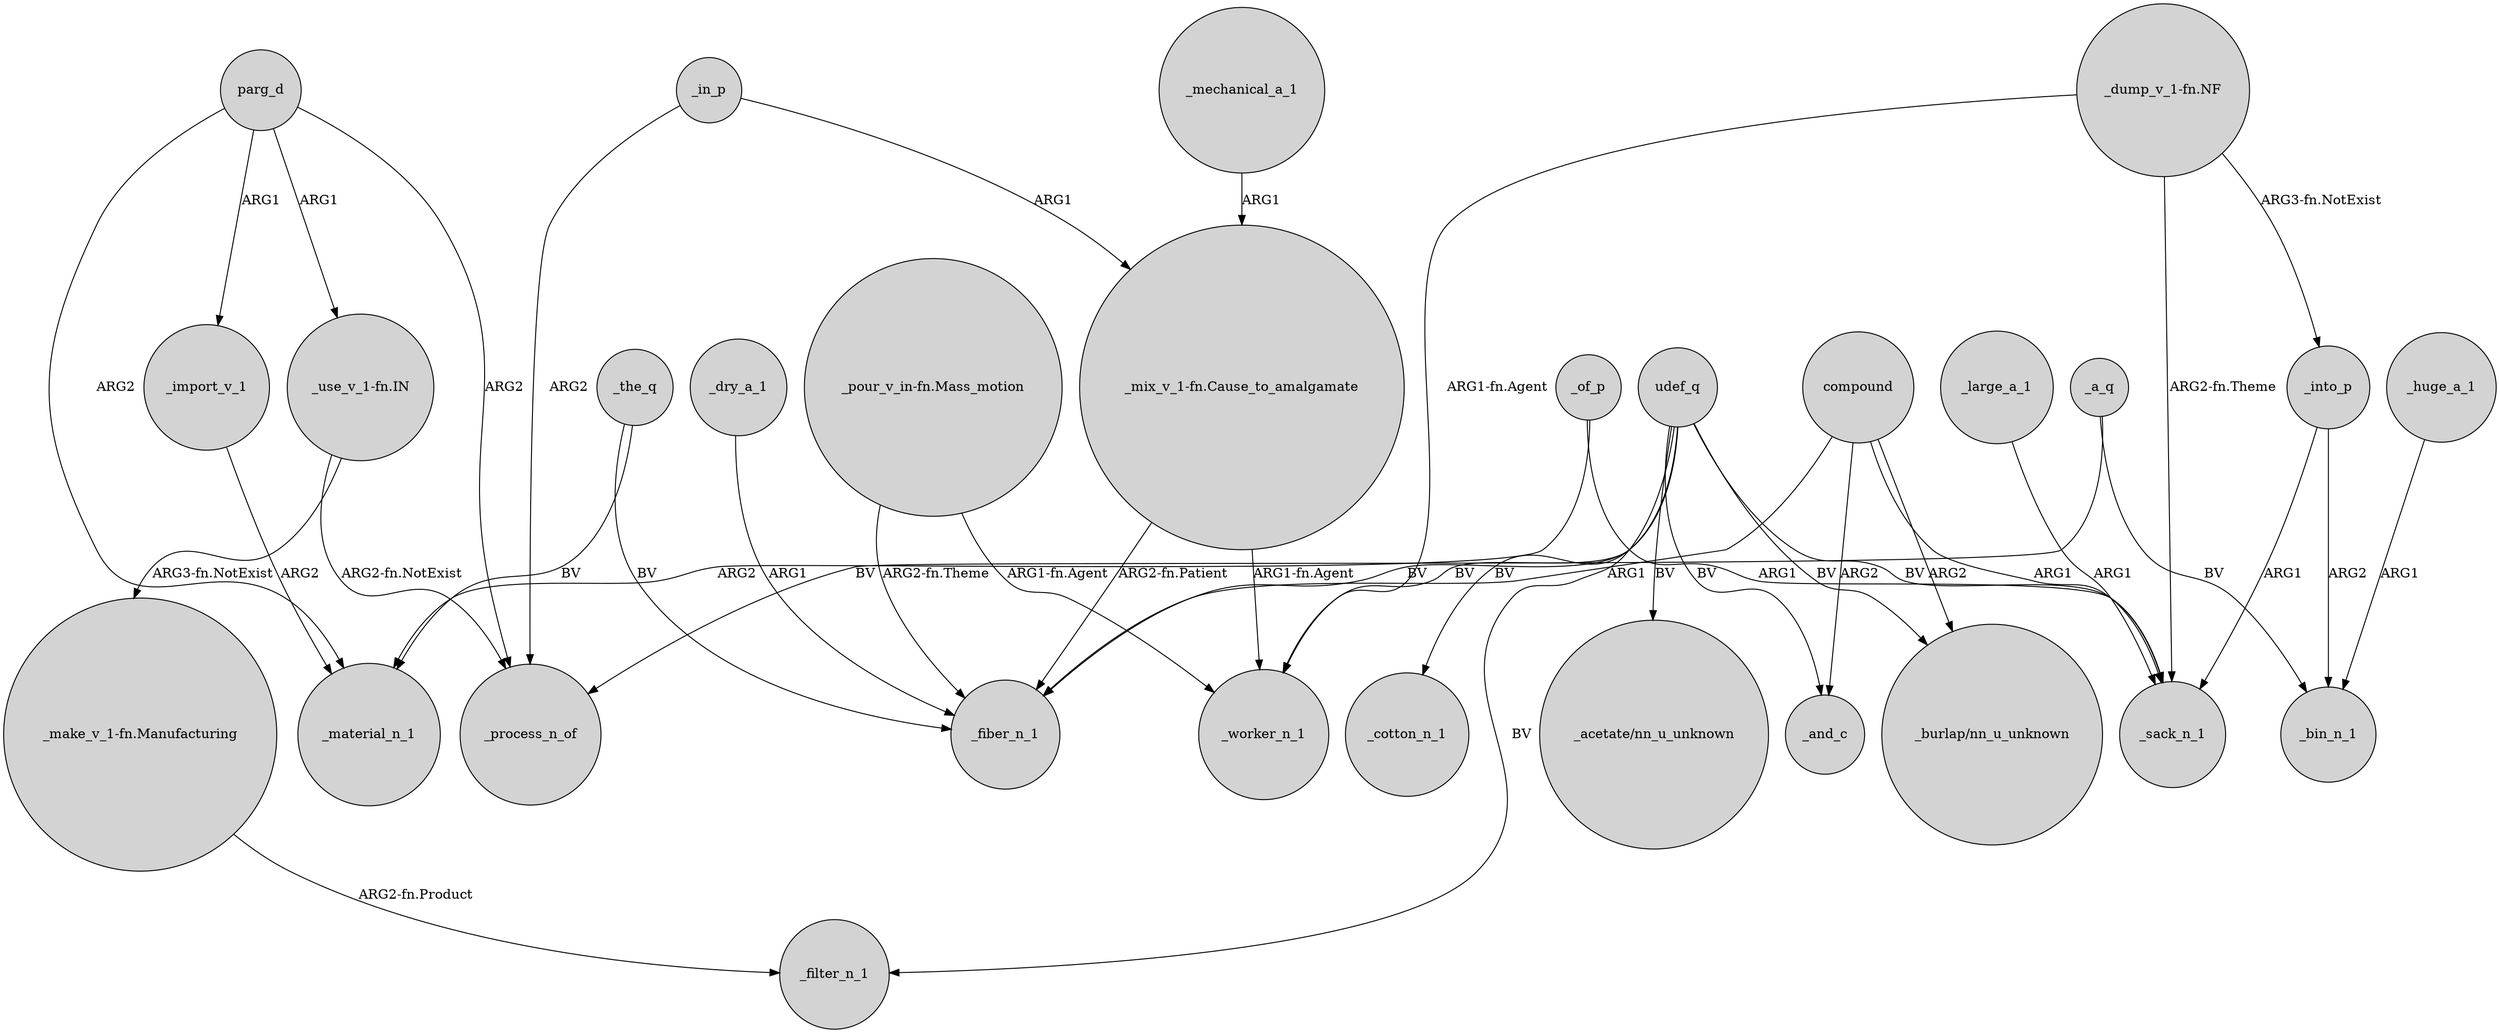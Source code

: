 digraph {
	node [shape=circle style=filled]
	parg_d -> _import_v_1 [label=ARG1]
	udef_q -> "_acetate/nn_u_unknown" [label=BV]
	"_mix_v_1-fn.Cause_to_amalgamate" -> _fiber_n_1 [label="ARG2-fn.Patient"]
	"_use_v_1-fn.IN" -> _process_n_of [label="ARG2-fn.NotExist"]
	udef_q -> _filter_n_1 [label=BV]
	_the_q -> _material_n_1 [label=BV]
	"_use_v_1-fn.IN" -> "_make_v_1-fn.Manufacturing" [label="ARG3-fn.NotExist"]
	_in_p -> _process_n_of [label=ARG2]
	"_dump_v_1-fn.NF" -> _into_p [label="ARG3-fn.NotExist"]
	"_mix_v_1-fn.Cause_to_amalgamate" -> _worker_n_1 [label="ARG1-fn.Agent"]
	parg_d -> _process_n_of [label=ARG2]
	udef_q -> _worker_n_1 [label=BV]
	_dry_a_1 -> _fiber_n_1 [label=ARG1]
	udef_q -> _cotton_n_1 [label=BV]
	udef_q -> _fiber_n_1 [label=BV]
	_a_q -> _process_n_of [label=BV]
	_in_p -> "_mix_v_1-fn.Cause_to_amalgamate" [label=ARG1]
	"_make_v_1-fn.Manufacturing" -> _filter_n_1 [label="ARG2-fn.Product"]
	_into_p -> _sack_n_1 [label=ARG1]
	compound -> _and_c [label=ARG2]
	udef_q -> _sack_n_1 [label=BV]
	parg_d -> "_use_v_1-fn.IN" [label=ARG1]
	_the_q -> _fiber_n_1 [label=BV]
	udef_q -> "_burlap/nn_u_unknown" [label=BV]
	compound -> _sack_n_1 [label=ARG1]
	_a_q -> _bin_n_1 [label=BV]
	"_dump_v_1-fn.NF" -> _worker_n_1 [label="ARG1-fn.Agent"]
	"_pour_v_in-fn.Mass_motion" -> _fiber_n_1 [label="ARG2-fn.Theme"]
	_of_p -> _sack_n_1 [label=ARG1]
	compound -> "_burlap/nn_u_unknown" [label=ARG2]
	_of_p -> _material_n_1 [label=ARG2]
	_huge_a_1 -> _bin_n_1 [label=ARG1]
	_large_a_1 -> _sack_n_1 [label=ARG1]
	_into_p -> _bin_n_1 [label=ARG2]
	compound -> _fiber_n_1 [label=ARG1]
	udef_q -> _and_c [label=BV]
	_import_v_1 -> _material_n_1 [label=ARG2]
	"_pour_v_in-fn.Mass_motion" -> _worker_n_1 [label="ARG1-fn.Agent"]
	parg_d -> _material_n_1 [label=ARG2]
	"_dump_v_1-fn.NF" -> _sack_n_1 [label="ARG2-fn.Theme"]
	_mechanical_a_1 -> "_mix_v_1-fn.Cause_to_amalgamate" [label=ARG1]
}
